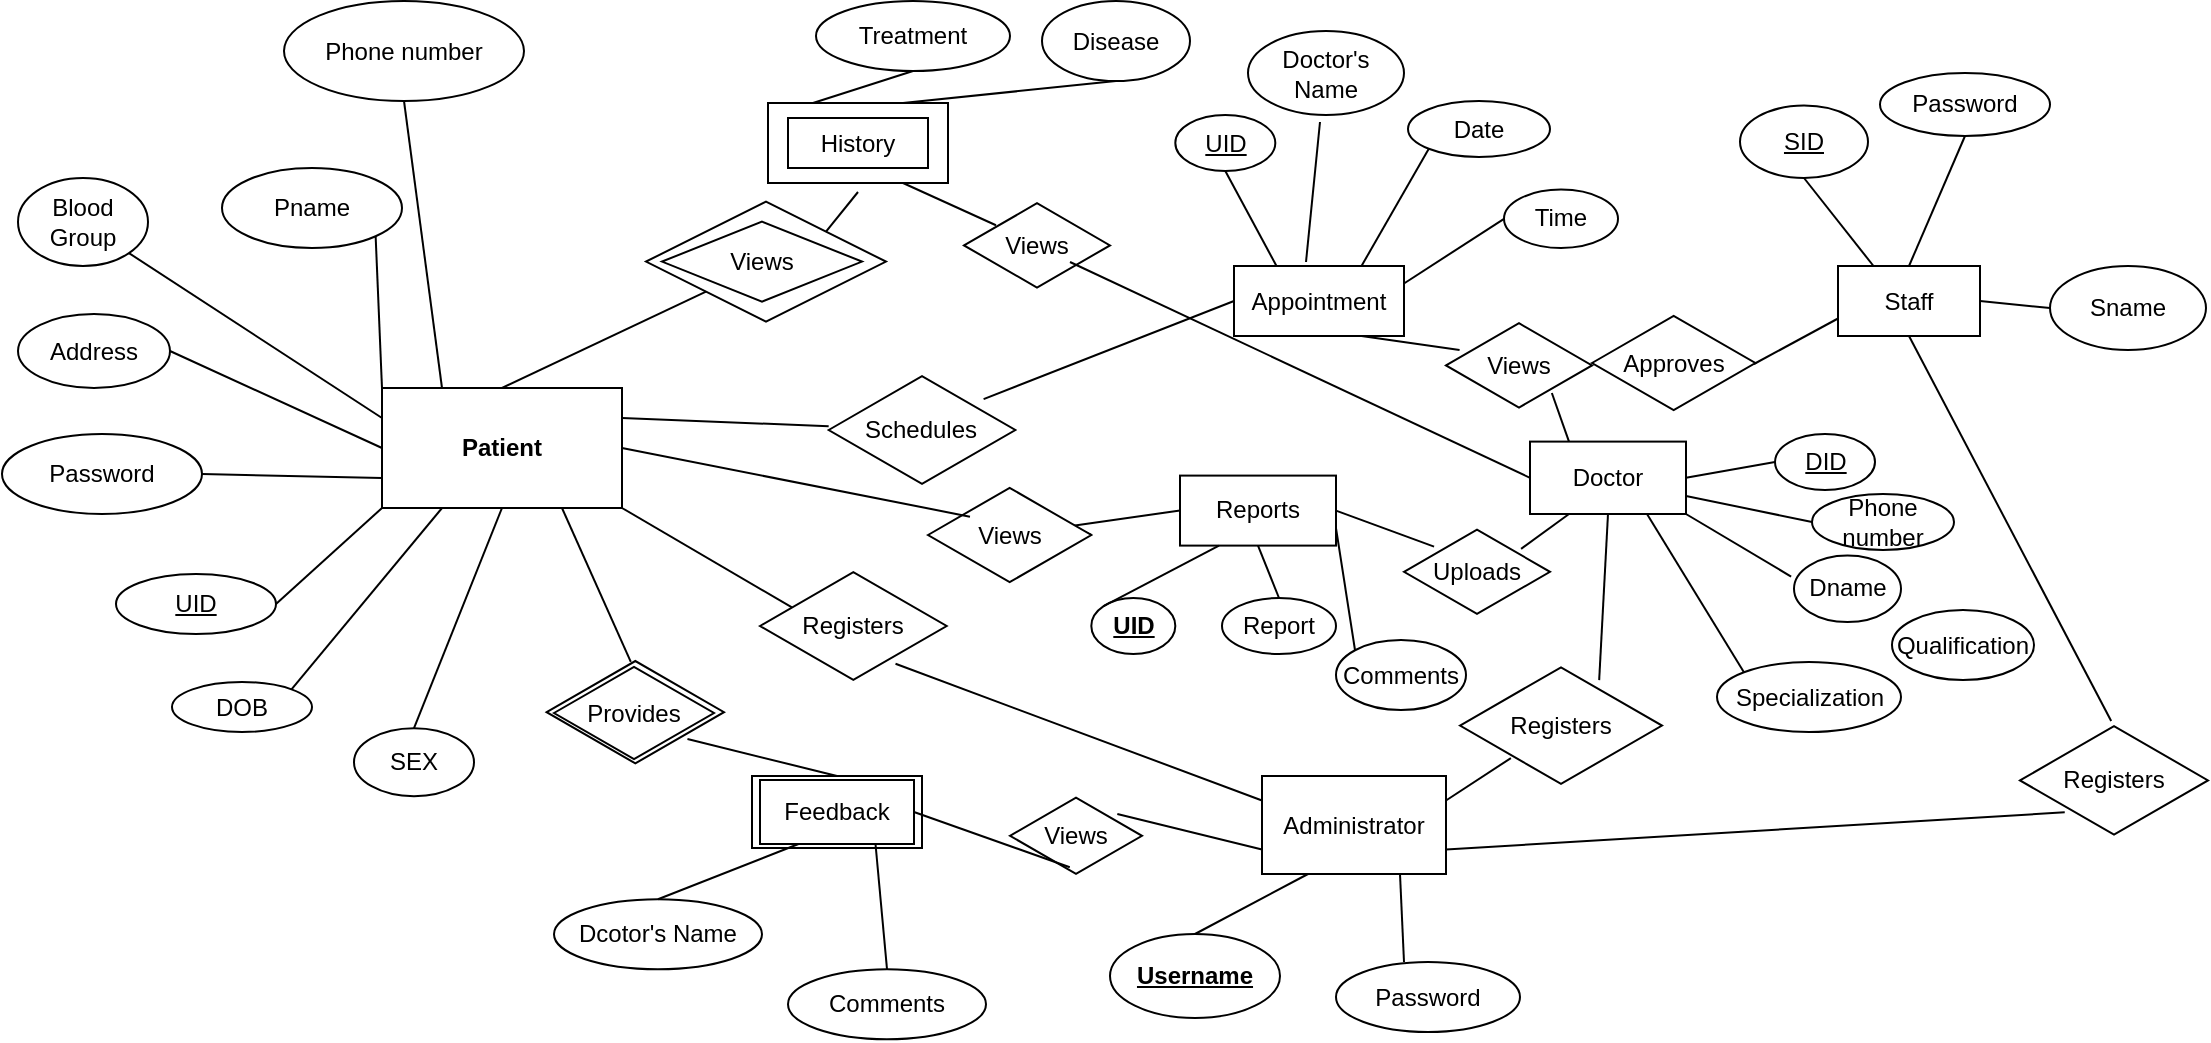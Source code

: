 <mxfile version="14.0.4" type="github">
  <diagram id="rGY9MWBFckBNF04L69y3" name="Page-1">
    <mxGraphModel dx="1955" dy="1268" grid="1" gridSize="7" guides="1" tooltips="1" connect="1" arrows="1" fold="1" page="1" pageScale="1" pageWidth="1169" pageHeight="827" background="#ffffff" math="0" shadow="0">
      <root>
        <mxCell id="0" />
        <mxCell id="1" parent="0" />
        <mxCell id="iC9eIfRadQ6IcTy1Oc80-1" value="&lt;b&gt;Patient&lt;/b&gt;" style="rounded=0;whiteSpace=wrap;html=1;" parent="1" vertex="1">
          <mxGeometry x="210" y="217" width="120" height="60" as="geometry" />
        </mxCell>
        <mxCell id="iC9eIfRadQ6IcTy1Oc80-2" value="Password" style="ellipse;whiteSpace=wrap;html=1;" parent="1" vertex="1">
          <mxGeometry x="20" y="240" width="100" height="40" as="geometry" />
        </mxCell>
        <mxCell id="iC9eIfRadQ6IcTy1Oc80-3" value="Phone number" style="ellipse;whiteSpace=wrap;html=1;" parent="1" vertex="1">
          <mxGeometry x="161" y="23.5" width="120" height="50" as="geometry" />
        </mxCell>
        <mxCell id="iC9eIfRadQ6IcTy1Oc80-4" value="Pname" style="ellipse;whiteSpace=wrap;html=1;" parent="1" vertex="1">
          <mxGeometry x="130" y="107" width="90" height="40" as="geometry" />
        </mxCell>
        <mxCell id="iC9eIfRadQ6IcTy1Oc80-5" value="DOB" style="ellipse;whiteSpace=wrap;html=1;" parent="1" vertex="1">
          <mxGeometry x="105" y="364" width="70" height="25" as="geometry" />
        </mxCell>
        <mxCell id="iC9eIfRadQ6IcTy1Oc80-6" value="&lt;u&gt;UID&lt;/u&gt;" style="ellipse;whiteSpace=wrap;html=1;" parent="1" vertex="1">
          <mxGeometry x="77" y="310" width="80" height="30" as="geometry" />
        </mxCell>
        <mxCell id="iC9eIfRadQ6IcTy1Oc80-7" value="Address" style="ellipse;whiteSpace=wrap;html=1;" parent="1" vertex="1">
          <mxGeometry x="28" y="180" width="76" height="37" as="geometry" />
        </mxCell>
        <mxCell id="iC9eIfRadQ6IcTy1Oc80-8" value="Blood&lt;br&gt;Group" style="ellipse;whiteSpace=wrap;html=1;" parent="1" vertex="1">
          <mxGeometry x="28" y="112" width="65" height="44" as="geometry" />
        </mxCell>
        <mxCell id="iC9eIfRadQ6IcTy1Oc80-9" value="SEX" style="ellipse;whiteSpace=wrap;html=1;" parent="1" vertex="1">
          <mxGeometry x="196" y="387.1" width="60" height="34" as="geometry" />
        </mxCell>
        <mxCell id="iC9eIfRadQ6IcTy1Oc80-18" value="Relationship" style="shape=rhombus;perimeter=rhombusPerimeter;whiteSpace=wrap;html=1;align=center;" parent="1" vertex="1">
          <mxGeometry x="342" y="123.8" width="120" height="60" as="geometry" />
        </mxCell>
        <mxCell id="iC9eIfRadQ6IcTy1Oc80-19" value="Views" style="rhombus;whiteSpace=wrap;html=1;" parent="1" vertex="1">
          <mxGeometry x="350" y="133.8" width="100" height="40" as="geometry" />
        </mxCell>
        <mxCell id="iC9eIfRadQ6IcTy1Oc80-20" value="" style="rounded=0;whiteSpace=wrap;html=1;" parent="1" vertex="1">
          <mxGeometry x="403" y="74.5" width="90" height="40" as="geometry" />
        </mxCell>
        <mxCell id="iC9eIfRadQ6IcTy1Oc80-21" value="History" style="rounded=0;whiteSpace=wrap;html=1;" parent="1" vertex="1">
          <mxGeometry x="413" y="82" width="70" height="25" as="geometry" />
        </mxCell>
        <mxCell id="iC9eIfRadQ6IcTy1Oc80-24" value="Treatment" style="ellipse;whiteSpace=wrap;html=1;" parent="1" vertex="1">
          <mxGeometry x="427" y="23.5" width="97" height="35" as="geometry" />
        </mxCell>
        <mxCell id="iC9eIfRadQ6IcTy1Oc80-25" value="Disease" style="ellipse;whiteSpace=wrap;html=1;" parent="1" vertex="1">
          <mxGeometry x="540" y="23.5" width="74" height="40" as="geometry" />
        </mxCell>
        <mxCell id="66wu1TtqMLCLMsSseU4n-4" value="Provides" style="html=1;whiteSpace=wrap;aspect=fixed;shape=isoRectangle;" vertex="1" parent="1">
          <mxGeometry x="292.33" y="352.5" width="88.67" height="53.2" as="geometry" />
        </mxCell>
        <mxCell id="66wu1TtqMLCLMsSseU4n-5" value="Registers" style="html=1;whiteSpace=wrap;aspect=fixed;shape=isoRectangle;" vertex="1" parent="1">
          <mxGeometry x="399" y="308" width="93.33" height="56" as="geometry" />
        </mxCell>
        <mxCell id="66wu1TtqMLCLMsSseU4n-8" value="Provides" style="html=1;whiteSpace=wrap;aspect=fixed;shape=isoRectangle;" vertex="1" parent="1">
          <mxGeometry x="296" y="355.5" width="80" height="48" as="geometry" />
        </mxCell>
        <mxCell id="66wu1TtqMLCLMsSseU4n-9" value="Feedback" style="rounded=0;whiteSpace=wrap;html=1;" vertex="1" parent="1">
          <mxGeometry x="395" y="411" width="85" height="36" as="geometry" />
        </mxCell>
        <mxCell id="66wu1TtqMLCLMsSseU4n-10" value="Feedback" style="rounded=0;whiteSpace=wrap;html=1;" vertex="1" parent="1">
          <mxGeometry x="399" y="413" width="77" height="32" as="geometry" />
        </mxCell>
        <mxCell id="66wu1TtqMLCLMsSseU4n-11" value="Comments" style="ellipse;whiteSpace=wrap;html=1;" vertex="1" parent="1">
          <mxGeometry x="413" y="507.6" width="99" height="35" as="geometry" />
        </mxCell>
        <mxCell id="66wu1TtqMLCLMsSseU4n-12" value="Dcotor&#39;s Name" style="ellipse;whiteSpace=wrap;html=1;" vertex="1" parent="1">
          <mxGeometry x="296" y="472.6" width="104" height="35" as="geometry" />
        </mxCell>
        <mxCell id="66wu1TtqMLCLMsSseU4n-13" value="Administrator" style="rounded=0;whiteSpace=wrap;html=1;" vertex="1" parent="1">
          <mxGeometry x="650" y="411" width="92" height="49" as="geometry" />
        </mxCell>
        <mxCell id="66wu1TtqMLCLMsSseU4n-14" value="Views" style="html=1;whiteSpace=wrap;aspect=fixed;shape=isoRectangle;" vertex="1" parent="1">
          <mxGeometry x="524" y="421.1" width="66" height="39.6" as="geometry" />
        </mxCell>
        <mxCell id="66wu1TtqMLCLMsSseU4n-15" value="Password" style="ellipse;whiteSpace=wrap;html=1;" vertex="1" parent="1">
          <mxGeometry x="687" y="504" width="92" height="35" as="geometry" />
        </mxCell>
        <mxCell id="66wu1TtqMLCLMsSseU4n-16" value="&lt;b&gt;&lt;u&gt;Username&lt;/u&gt;&lt;/b&gt;" style="ellipse;whiteSpace=wrap;html=1;" vertex="1" parent="1">
          <mxGeometry x="574" y="490" width="85" height="42" as="geometry" />
        </mxCell>
        <mxCell id="66wu1TtqMLCLMsSseU4n-17" value="Reports" style="rounded=0;whiteSpace=wrap;html=1;" vertex="1" parent="1">
          <mxGeometry x="609" y="260.8" width="78" height="35" as="geometry" />
        </mxCell>
        <mxCell id="66wu1TtqMLCLMsSseU4n-18" value="Comments" style="ellipse;whiteSpace=wrap;html=1;" vertex="1" parent="1">
          <mxGeometry x="687" y="343" width="65" height="35" as="geometry" />
        </mxCell>
        <mxCell id="66wu1TtqMLCLMsSseU4n-19" value="Report" style="ellipse;whiteSpace=wrap;html=1;" vertex="1" parent="1">
          <mxGeometry x="630" y="322" width="57" height="28" as="geometry" />
        </mxCell>
        <mxCell id="66wu1TtqMLCLMsSseU4n-20" value="&lt;b&gt;&lt;u&gt;UID&lt;/u&gt;&lt;/b&gt;" style="ellipse;whiteSpace=wrap;html=1;" vertex="1" parent="1">
          <mxGeometry x="564.66" y="322" width="42" height="28" as="geometry" />
        </mxCell>
        <mxCell id="66wu1TtqMLCLMsSseU4n-21" value="Uploads" style="html=1;whiteSpace=wrap;aspect=fixed;shape=isoRectangle;" vertex="1" parent="1">
          <mxGeometry x="721" y="287" width="73" height="43.8" as="geometry" />
        </mxCell>
        <mxCell id="66wu1TtqMLCLMsSseU4n-22" value="" style="endArrow=none;html=1;exitX=0;exitY=0;exitDx=0;exitDy=0;entryX=1;entryY=1;entryDx=0;entryDy=0;" edge="1" parent="1" source="iC9eIfRadQ6IcTy1Oc80-1" target="iC9eIfRadQ6IcTy1Oc80-4">
          <mxGeometry width="50" height="50" relative="1" as="geometry">
            <mxPoint x="658" y="330" as="sourcePoint" />
            <mxPoint x="708" y="280" as="targetPoint" />
          </mxGeometry>
        </mxCell>
        <mxCell id="66wu1TtqMLCLMsSseU4n-23" value="" style="endArrow=none;html=1;exitX=0;exitY=0.25;exitDx=0;exitDy=0;entryX=1;entryY=1;entryDx=0;entryDy=0;" edge="1" parent="1" source="iC9eIfRadQ6IcTy1Oc80-1" target="iC9eIfRadQ6IcTy1Oc80-8">
          <mxGeometry width="50" height="50" relative="1" as="geometry">
            <mxPoint x="658" y="330" as="sourcePoint" />
            <mxPoint x="708" y="280" as="targetPoint" />
          </mxGeometry>
        </mxCell>
        <mxCell id="66wu1TtqMLCLMsSseU4n-24" value="" style="endArrow=none;html=1;exitX=0;exitY=0.5;exitDx=0;exitDy=0;entryX=1;entryY=0.5;entryDx=0;entryDy=0;" edge="1" parent="1" source="iC9eIfRadQ6IcTy1Oc80-1" target="iC9eIfRadQ6IcTy1Oc80-7">
          <mxGeometry width="50" height="50" relative="1" as="geometry">
            <mxPoint x="658" y="330" as="sourcePoint" />
            <mxPoint x="708" y="280" as="targetPoint" />
          </mxGeometry>
        </mxCell>
        <mxCell id="66wu1TtqMLCLMsSseU4n-25" value="" style="endArrow=none;html=1;exitX=0;exitY=0.75;exitDx=0;exitDy=0;entryX=1;entryY=0.5;entryDx=0;entryDy=0;" edge="1" parent="1" source="iC9eIfRadQ6IcTy1Oc80-1" target="iC9eIfRadQ6IcTy1Oc80-2">
          <mxGeometry width="50" height="50" relative="1" as="geometry">
            <mxPoint x="658" y="330" as="sourcePoint" />
            <mxPoint x="708" y="280" as="targetPoint" />
          </mxGeometry>
        </mxCell>
        <mxCell id="66wu1TtqMLCLMsSseU4n-26" value="" style="endArrow=none;html=1;exitX=0;exitY=1;exitDx=0;exitDy=0;entryX=1;entryY=0.5;entryDx=0;entryDy=0;" edge="1" parent="1" source="iC9eIfRadQ6IcTy1Oc80-1" target="iC9eIfRadQ6IcTy1Oc80-6">
          <mxGeometry width="50" height="50" relative="1" as="geometry">
            <mxPoint x="658" y="330" as="sourcePoint" />
            <mxPoint x="708" y="280" as="targetPoint" />
          </mxGeometry>
        </mxCell>
        <mxCell id="66wu1TtqMLCLMsSseU4n-27" value="" style="endArrow=none;html=1;exitX=0.25;exitY=1;exitDx=0;exitDy=0;entryX=1;entryY=0;entryDx=0;entryDy=0;" edge="1" parent="1" source="iC9eIfRadQ6IcTy1Oc80-1" target="iC9eIfRadQ6IcTy1Oc80-5">
          <mxGeometry width="50" height="50" relative="1" as="geometry">
            <mxPoint x="658" y="330" as="sourcePoint" />
            <mxPoint x="708" y="280" as="targetPoint" />
          </mxGeometry>
        </mxCell>
        <mxCell id="66wu1TtqMLCLMsSseU4n-28" value="" style="endArrow=none;html=1;exitX=0.5;exitY=1;exitDx=0;exitDy=0;entryX=0.5;entryY=0;entryDx=0;entryDy=0;" edge="1" parent="1" source="iC9eIfRadQ6IcTy1Oc80-1" target="iC9eIfRadQ6IcTy1Oc80-9">
          <mxGeometry width="50" height="50" relative="1" as="geometry">
            <mxPoint x="658" y="330" as="sourcePoint" />
            <mxPoint x="336" y="399" as="targetPoint" />
          </mxGeometry>
        </mxCell>
        <mxCell id="66wu1TtqMLCLMsSseU4n-29" value="" style="endArrow=none;html=1;exitX=0.75;exitY=1;exitDx=0;exitDy=0;entryX=0.48;entryY=-0.033;entryDx=0;entryDy=0;entryPerimeter=0;" edge="1" parent="1" source="iC9eIfRadQ6IcTy1Oc80-1" target="66wu1TtqMLCLMsSseU4n-8">
          <mxGeometry width="50" height="50" relative="1" as="geometry">
            <mxPoint x="658" y="330" as="sourcePoint" />
            <mxPoint x="708" y="280" as="targetPoint" />
          </mxGeometry>
        </mxCell>
        <mxCell id="66wu1TtqMLCLMsSseU4n-30" value="" style="endArrow=none;html=1;exitX=0.794;exitY=0.752;exitDx=0;exitDy=0;exitPerimeter=0;entryX=0.5;entryY=0;entryDx=0;entryDy=0;" edge="1" parent="1" source="66wu1TtqMLCLMsSseU4n-4" target="66wu1TtqMLCLMsSseU4n-9">
          <mxGeometry width="50" height="50" relative="1" as="geometry">
            <mxPoint x="658" y="330" as="sourcePoint" />
            <mxPoint x="708" y="280" as="targetPoint" />
          </mxGeometry>
        </mxCell>
        <mxCell id="66wu1TtqMLCLMsSseU4n-31" value="" style="endArrow=none;html=1;exitX=0.25;exitY=1;exitDx=0;exitDy=0;entryX=0.5;entryY=0;entryDx=0;entryDy=0;" edge="1" parent="1" source="66wu1TtqMLCLMsSseU4n-10" target="66wu1TtqMLCLMsSseU4n-12">
          <mxGeometry width="50" height="50" relative="1" as="geometry">
            <mxPoint x="658" y="330" as="sourcePoint" />
            <mxPoint x="708" y="280" as="targetPoint" />
          </mxGeometry>
        </mxCell>
        <mxCell id="66wu1TtqMLCLMsSseU4n-32" value="" style="endArrow=none;html=1;exitX=0.75;exitY=1;exitDx=0;exitDy=0;entryX=0.5;entryY=0;entryDx=0;entryDy=0;" edge="1" parent="1" source="66wu1TtqMLCLMsSseU4n-10" target="66wu1TtqMLCLMsSseU4n-11">
          <mxGeometry width="50" height="50" relative="1" as="geometry">
            <mxPoint x="658" y="330" as="sourcePoint" />
            <mxPoint x="588" y="525" as="targetPoint" />
          </mxGeometry>
        </mxCell>
        <mxCell id="66wu1TtqMLCLMsSseU4n-33" value="" style="endArrow=none;html=1;exitX=1;exitY=1;exitDx=0;exitDy=0;entryX=0.171;entryY=0.334;entryDx=0;entryDy=0;entryPerimeter=0;" edge="1" parent="1" source="iC9eIfRadQ6IcTy1Oc80-1" target="66wu1TtqMLCLMsSseU4n-5">
          <mxGeometry width="50" height="50" relative="1" as="geometry">
            <mxPoint x="756" y="330" as="sourcePoint" />
            <mxPoint x="806" y="280" as="targetPoint" />
          </mxGeometry>
        </mxCell>
        <mxCell id="66wu1TtqMLCLMsSseU4n-34" value="" style="endArrow=none;html=1;entryX=0;entryY=0.25;entryDx=0;entryDy=0;exitX=0.726;exitY=0.837;exitDx=0;exitDy=0;exitPerimeter=0;" edge="1" parent="1" source="66wu1TtqMLCLMsSseU4n-5" target="66wu1TtqMLCLMsSseU4n-13">
          <mxGeometry width="50" height="50" relative="1" as="geometry">
            <mxPoint x="588" y="378" as="sourcePoint" />
            <mxPoint x="806" y="280" as="targetPoint" />
          </mxGeometry>
        </mxCell>
        <mxCell id="66wu1TtqMLCLMsSseU4n-35" value="" style="endArrow=none;html=1;exitX=1;exitY=0.5;exitDx=0;exitDy=0;entryX=0.453;entryY=0.897;entryDx=0;entryDy=0;entryPerimeter=0;" edge="1" parent="1" source="66wu1TtqMLCLMsSseU4n-10" target="66wu1TtqMLCLMsSseU4n-14">
          <mxGeometry width="50" height="50" relative="1" as="geometry">
            <mxPoint x="756" y="330" as="sourcePoint" />
            <mxPoint x="806" y="280" as="targetPoint" />
          </mxGeometry>
        </mxCell>
        <mxCell id="66wu1TtqMLCLMsSseU4n-36" value="" style="endArrow=none;html=1;entryX=0;entryY=0.75;entryDx=0;entryDy=0;exitX=0.813;exitY=0.224;exitDx=0;exitDy=0;exitPerimeter=0;" edge="1" parent="1" source="66wu1TtqMLCLMsSseU4n-14" target="66wu1TtqMLCLMsSseU4n-13">
          <mxGeometry width="50" height="50" relative="1" as="geometry">
            <mxPoint x="693" y="435" as="sourcePoint" />
            <mxPoint x="806" y="280" as="targetPoint" />
          </mxGeometry>
        </mxCell>
        <mxCell id="66wu1TtqMLCLMsSseU4n-37" value="" style="endArrow=none;html=1;exitX=0.25;exitY=1;exitDx=0;exitDy=0;entryX=0.5;entryY=0;entryDx=0;entryDy=0;" edge="1" parent="1" source="66wu1TtqMLCLMsSseU4n-13" target="66wu1TtqMLCLMsSseU4n-16">
          <mxGeometry width="50" height="50" relative="1" as="geometry">
            <mxPoint x="756" y="330" as="sourcePoint" />
            <mxPoint x="806" y="280" as="targetPoint" />
          </mxGeometry>
        </mxCell>
        <mxCell id="66wu1TtqMLCLMsSseU4n-38" value="" style="endArrow=none;html=1;exitX=0.75;exitY=1;exitDx=0;exitDy=0;" edge="1" parent="1" source="66wu1TtqMLCLMsSseU4n-13">
          <mxGeometry width="50" height="50" relative="1" as="geometry">
            <mxPoint x="756" y="330" as="sourcePoint" />
            <mxPoint x="721" y="504" as="targetPoint" />
          </mxGeometry>
        </mxCell>
        <mxCell id="66wu1TtqMLCLMsSseU4n-39" value="" style="endArrow=none;html=1;exitX=0.25;exitY=1;exitDx=0;exitDy=0;entryX=0;entryY=0;entryDx=0;entryDy=0;" edge="1" parent="1" source="66wu1TtqMLCLMsSseU4n-17" target="66wu1TtqMLCLMsSseU4n-20">
          <mxGeometry width="50" height="50" relative="1" as="geometry">
            <mxPoint x="756" y="169" as="sourcePoint" />
            <mxPoint x="806" y="119" as="targetPoint" />
          </mxGeometry>
        </mxCell>
        <mxCell id="66wu1TtqMLCLMsSseU4n-40" value="" style="endArrow=none;html=1;exitX=0.5;exitY=1;exitDx=0;exitDy=0;entryX=0.5;entryY=0;entryDx=0;entryDy=0;" edge="1" parent="1" source="66wu1TtqMLCLMsSseU4n-17" target="66wu1TtqMLCLMsSseU4n-19">
          <mxGeometry width="50" height="50" relative="1" as="geometry">
            <mxPoint x="756" y="169" as="sourcePoint" />
            <mxPoint x="806" y="119" as="targetPoint" />
          </mxGeometry>
        </mxCell>
        <mxCell id="66wu1TtqMLCLMsSseU4n-41" value="" style="endArrow=none;html=1;exitX=1;exitY=0.75;exitDx=0;exitDy=0;entryX=0;entryY=0;entryDx=0;entryDy=0;" edge="1" parent="1" source="66wu1TtqMLCLMsSseU4n-17" target="66wu1TtqMLCLMsSseU4n-18">
          <mxGeometry width="50" height="50" relative="1" as="geometry">
            <mxPoint x="756" y="169" as="sourcePoint" />
            <mxPoint x="806" y="119" as="targetPoint" />
          </mxGeometry>
        </mxCell>
        <mxCell id="66wu1TtqMLCLMsSseU4n-42" value="" style="endArrow=none;html=1;exitX=1;exitY=0.5;exitDx=0;exitDy=0;entryX=0.206;entryY=0.213;entryDx=0;entryDy=0;entryPerimeter=0;" edge="1" parent="1" source="66wu1TtqMLCLMsSseU4n-17" target="66wu1TtqMLCLMsSseU4n-21">
          <mxGeometry width="50" height="50" relative="1" as="geometry">
            <mxPoint x="756" y="169" as="sourcePoint" />
            <mxPoint x="806" y="119" as="targetPoint" />
          </mxGeometry>
        </mxCell>
        <mxCell id="66wu1TtqMLCLMsSseU4n-43" value="" style="endArrow=none;html=1;exitX=0.25;exitY=0;exitDx=0;exitDy=0;entryX=0.5;entryY=1;entryDx=0;entryDy=0;" edge="1" parent="1" source="iC9eIfRadQ6IcTy1Oc80-1" target="iC9eIfRadQ6IcTy1Oc80-3">
          <mxGeometry width="50" height="50" relative="1" as="geometry">
            <mxPoint x="756" y="239" as="sourcePoint" />
            <mxPoint x="806" y="189" as="targetPoint" />
          </mxGeometry>
        </mxCell>
        <mxCell id="66wu1TtqMLCLMsSseU4n-44" value="" style="endArrow=none;html=1;exitX=0.5;exitY=0;exitDx=0;exitDy=0;entryX=0;entryY=1;entryDx=0;entryDy=0;" edge="1" parent="1" source="iC9eIfRadQ6IcTy1Oc80-1" target="iC9eIfRadQ6IcTy1Oc80-18">
          <mxGeometry width="50" height="50" relative="1" as="geometry">
            <mxPoint x="756" y="239" as="sourcePoint" />
            <mxPoint x="806" y="189" as="targetPoint" />
          </mxGeometry>
        </mxCell>
        <mxCell id="66wu1TtqMLCLMsSseU4n-45" value="" style="endArrow=none;html=1;exitX=1;exitY=0;exitDx=0;exitDy=0;" edge="1" parent="1" source="iC9eIfRadQ6IcTy1Oc80-18">
          <mxGeometry width="50" height="50" relative="1" as="geometry">
            <mxPoint x="756" y="239" as="sourcePoint" />
            <mxPoint x="448" y="119" as="targetPoint" />
          </mxGeometry>
        </mxCell>
        <mxCell id="66wu1TtqMLCLMsSseU4n-46" value="" style="endArrow=none;html=1;exitX=0.25;exitY=0;exitDx=0;exitDy=0;entryX=0.5;entryY=1;entryDx=0;entryDy=0;" edge="1" parent="1" source="iC9eIfRadQ6IcTy1Oc80-20" target="iC9eIfRadQ6IcTy1Oc80-24">
          <mxGeometry width="50" height="50" relative="1" as="geometry">
            <mxPoint x="756" y="239" as="sourcePoint" />
            <mxPoint x="806" y="189" as="targetPoint" />
          </mxGeometry>
        </mxCell>
        <mxCell id="66wu1TtqMLCLMsSseU4n-47" value="" style="endArrow=none;html=1;exitX=0.75;exitY=0;exitDx=0;exitDy=0;entryX=0.5;entryY=1;entryDx=0;entryDy=0;" edge="1" parent="1" source="iC9eIfRadQ6IcTy1Oc80-20" target="iC9eIfRadQ6IcTy1Oc80-25">
          <mxGeometry width="50" height="50" relative="1" as="geometry">
            <mxPoint x="756" y="239" as="sourcePoint" />
            <mxPoint x="806" y="189" as="targetPoint" />
          </mxGeometry>
        </mxCell>
        <mxCell id="66wu1TtqMLCLMsSseU4n-49" value="" style="endArrow=none;html=1;exitX=1;exitY=0.5;exitDx=0;exitDy=0;" edge="1" parent="1" source="66wu1TtqMLCLMsSseU4n-6">
          <mxGeometry width="50" height="50" relative="1" as="geometry">
            <mxPoint x="756" y="239" as="sourcePoint" />
            <mxPoint x="553" y="285" as="targetPoint" />
          </mxGeometry>
        </mxCell>
        <mxCell id="66wu1TtqMLCLMsSseU4n-50" value="" style="endArrow=none;html=1;exitX=0.878;exitY=0.409;exitDx=0;exitDy=0;exitPerimeter=0;entryX=0;entryY=0.5;entryDx=0;entryDy=0;" edge="1" parent="1" source="66wu1TtqMLCLMsSseU4n-6" target="66wu1TtqMLCLMsSseU4n-17">
          <mxGeometry width="50" height="50" relative="1" as="geometry">
            <mxPoint x="756" y="239" as="sourcePoint" />
            <mxPoint x="806" y="189" as="targetPoint" />
          </mxGeometry>
        </mxCell>
        <mxCell id="66wu1TtqMLCLMsSseU4n-51" value="Appointment" style="rounded=0;whiteSpace=wrap;html=1;" vertex="1" parent="1">
          <mxGeometry x="636" y="156" width="85" height="35" as="geometry" />
        </mxCell>
        <mxCell id="66wu1TtqMLCLMsSseU4n-53" value="Views" style="html=1;whiteSpace=wrap;aspect=fixed;shape=isoRectangle;" vertex="1" parent="1">
          <mxGeometry x="501.0" y="123.8" width="73" height="43.8" as="geometry" />
        </mxCell>
        <mxCell id="66wu1TtqMLCLMsSseU4n-54" value="" style="endArrow=none;html=1;entryX=0;entryY=0.5;entryDx=0;entryDy=0;exitX=0.83;exitY=0.224;exitDx=0;exitDy=0;exitPerimeter=0;" edge="1" parent="1" source="66wu1TtqMLCLMsSseU4n-7" target="66wu1TtqMLCLMsSseU4n-51">
          <mxGeometry width="50" height="50" relative="1" as="geometry">
            <mxPoint x="595" y="210" as="sourcePoint" />
            <mxPoint x="771" y="189" as="targetPoint" />
          </mxGeometry>
        </mxCell>
        <mxCell id="66wu1TtqMLCLMsSseU4n-55" value="Doctor" style="rounded=0;whiteSpace=wrap;html=1;" vertex="1" parent="1">
          <mxGeometry x="784" y="243.8" width="78" height="36.2" as="geometry" />
        </mxCell>
        <mxCell id="66wu1TtqMLCLMsSseU4n-7" value="Schedules" style="html=1;whiteSpace=wrap;aspect=fixed;shape=isoRectangle;" vertex="1" parent="1">
          <mxGeometry x="433.34" y="210" width="93.33" height="56" as="geometry" />
        </mxCell>
        <mxCell id="66wu1TtqMLCLMsSseU4n-58" value="" style="endArrow=none;html=1;exitX=1;exitY=0.25;exitDx=0;exitDy=0;" edge="1" parent="1" source="iC9eIfRadQ6IcTy1Oc80-1" target="66wu1TtqMLCLMsSseU4n-7">
          <mxGeometry width="50" height="50" relative="1" as="geometry">
            <mxPoint x="330" y="232.0" as="sourcePoint" />
            <mxPoint x="546.0" y="231.0" as="targetPoint" />
          </mxGeometry>
        </mxCell>
        <mxCell id="66wu1TtqMLCLMsSseU4n-6" value="Views" style="html=1;whiteSpace=wrap;aspect=fixed;shape=isoRectangle;" vertex="1" parent="1">
          <mxGeometry x="483" y="266" width="81.66" height="49" as="geometry" />
        </mxCell>
        <mxCell id="66wu1TtqMLCLMsSseU4n-59" value="" style="endArrow=none;html=1;exitX=1;exitY=0.5;exitDx=0;exitDy=0;entryX=0.257;entryY=0.313;entryDx=0;entryDy=0;entryPerimeter=0;" edge="1" parent="1" source="iC9eIfRadQ6IcTy1Oc80-1" target="66wu1TtqMLCLMsSseU4n-6">
          <mxGeometry width="50" height="50" relative="1" as="geometry">
            <mxPoint x="330" y="247" as="sourcePoint" />
            <mxPoint x="553" y="285" as="targetPoint" />
          </mxGeometry>
        </mxCell>
        <mxCell id="66wu1TtqMLCLMsSseU4n-63" value="" style="endArrow=none;html=1;exitX=0.75;exitY=1;exitDx=0;exitDy=0;entryX=0.219;entryY=0.27;entryDx=0;entryDy=0;entryPerimeter=0;" edge="1" parent="1" source="iC9eIfRadQ6IcTy1Oc80-20" target="66wu1TtqMLCLMsSseU4n-53">
          <mxGeometry width="50" height="50" relative="1" as="geometry">
            <mxPoint x="567" y="365" as="sourcePoint" />
            <mxPoint x="617" y="315" as="targetPoint" />
          </mxGeometry>
        </mxCell>
        <mxCell id="66wu1TtqMLCLMsSseU4n-64" value="" style="endArrow=none;html=1;entryX=0;entryY=0.5;entryDx=0;entryDy=0;" edge="1" parent="1" target="66wu1TtqMLCLMsSseU4n-55">
          <mxGeometry width="50" height="50" relative="1" as="geometry">
            <mxPoint x="554" y="154" as="sourcePoint" />
            <mxPoint x="714" y="245" as="targetPoint" />
          </mxGeometry>
        </mxCell>
        <mxCell id="66wu1TtqMLCLMsSseU4n-66" value="" style="endArrow=none;html=1;exitX=0.802;exitY=0.238;exitDx=0;exitDy=0;exitPerimeter=0;entryX=0.25;entryY=1;entryDx=0;entryDy=0;" edge="1" parent="1" source="66wu1TtqMLCLMsSseU4n-21" target="66wu1TtqMLCLMsSseU4n-55">
          <mxGeometry width="50" height="50" relative="1" as="geometry">
            <mxPoint x="567" y="365" as="sourcePoint" />
            <mxPoint x="617" y="315" as="targetPoint" />
          </mxGeometry>
        </mxCell>
        <mxCell id="66wu1TtqMLCLMsSseU4n-67" value="Views" style="html=1;whiteSpace=wrap;aspect=fixed;shape=isoRectangle;" vertex="1" parent="1">
          <mxGeometry x="742" y="183.8" width="73" height="43.8" as="geometry" />
        </mxCell>
        <mxCell id="66wu1TtqMLCLMsSseU4n-68" value="" style="endArrow=none;html=1;exitX=0.75;exitY=1;exitDx=0;exitDy=0;entryX=0.093;entryY=0.323;entryDx=0;entryDy=0;entryPerimeter=0;" edge="1" parent="1" source="66wu1TtqMLCLMsSseU4n-51" target="66wu1TtqMLCLMsSseU4n-67">
          <mxGeometry width="50" height="50" relative="1" as="geometry">
            <mxPoint x="567" y="365" as="sourcePoint" />
            <mxPoint x="617" y="315" as="targetPoint" />
          </mxGeometry>
        </mxCell>
        <mxCell id="66wu1TtqMLCLMsSseU4n-69" value="" style="endArrow=none;html=1;exitX=0.725;exitY=0.815;exitDx=0;exitDy=0;exitPerimeter=0;entryX=0.25;entryY=0;entryDx=0;entryDy=0;" edge="1" parent="1" source="66wu1TtqMLCLMsSseU4n-67" target="66wu1TtqMLCLMsSseU4n-55">
          <mxGeometry width="50" height="50" relative="1" as="geometry">
            <mxPoint x="567" y="365" as="sourcePoint" />
            <mxPoint x="617" y="315" as="targetPoint" />
          </mxGeometry>
        </mxCell>
        <mxCell id="66wu1TtqMLCLMsSseU4n-70" value="Registers" style="html=1;whiteSpace=wrap;aspect=fixed;shape=isoRectangle;" vertex="1" parent="1">
          <mxGeometry x="749" y="355.5" width="101" height="60.6" as="geometry" />
        </mxCell>
        <mxCell id="66wu1TtqMLCLMsSseU4n-71" value="" style="endArrow=none;html=1;exitX=1;exitY=0.25;exitDx=0;exitDy=0;entryX=0.252;entryY=0.768;entryDx=0;entryDy=0;entryPerimeter=0;" edge="1" parent="1" source="66wu1TtqMLCLMsSseU4n-13" target="66wu1TtqMLCLMsSseU4n-70">
          <mxGeometry width="50" height="50" relative="1" as="geometry">
            <mxPoint x="567" y="365" as="sourcePoint" />
            <mxPoint x="617" y="315" as="targetPoint" />
          </mxGeometry>
        </mxCell>
        <mxCell id="66wu1TtqMLCLMsSseU4n-72" value="" style="endArrow=none;html=1;exitX=0.689;exitY=0.125;exitDx=0;exitDy=0;exitPerimeter=0;entryX=0.5;entryY=1;entryDx=0;entryDy=0;" edge="1" parent="1" source="66wu1TtqMLCLMsSseU4n-70" target="66wu1TtqMLCLMsSseU4n-55">
          <mxGeometry width="50" height="50" relative="1" as="geometry">
            <mxPoint x="567" y="365" as="sourcePoint" />
            <mxPoint x="617" y="315" as="targetPoint" />
          </mxGeometry>
        </mxCell>
        <mxCell id="66wu1TtqMLCLMsSseU4n-73" value="&lt;u&gt;UID&lt;/u&gt;" style="ellipse;whiteSpace=wrap;html=1;" vertex="1" parent="1">
          <mxGeometry x="606.66" y="80.5" width="50" height="28" as="geometry" />
        </mxCell>
        <mxCell id="66wu1TtqMLCLMsSseU4n-74" value="Doctor&#39;s Name" style="ellipse;whiteSpace=wrap;html=1;" vertex="1" parent="1">
          <mxGeometry x="643" y="38.5" width="78" height="42" as="geometry" />
        </mxCell>
        <mxCell id="66wu1TtqMLCLMsSseU4n-77" value="Date" style="ellipse;whiteSpace=wrap;html=1;" vertex="1" parent="1">
          <mxGeometry x="723" y="73.5" width="71" height="28" as="geometry" />
        </mxCell>
        <mxCell id="66wu1TtqMLCLMsSseU4n-78" value="Time" style="ellipse;whiteSpace=wrap;html=1;" vertex="1" parent="1">
          <mxGeometry x="771" y="117.8" width="57" height="29.2" as="geometry" />
        </mxCell>
        <mxCell id="66wu1TtqMLCLMsSseU4n-81" value="" style="endArrow=none;html=1;exitX=0.25;exitY=0;exitDx=0;exitDy=0;entryX=0.5;entryY=1;entryDx=0;entryDy=0;" edge="1" parent="1" source="66wu1TtqMLCLMsSseU4n-51" target="66wu1TtqMLCLMsSseU4n-73">
          <mxGeometry width="50" height="50" relative="1" as="geometry">
            <mxPoint x="567" y="365" as="sourcePoint" />
            <mxPoint x="617" y="315" as="targetPoint" />
          </mxGeometry>
        </mxCell>
        <mxCell id="66wu1TtqMLCLMsSseU4n-82" value="" style="endArrow=none;html=1;" edge="1" parent="1">
          <mxGeometry width="50" height="50" relative="1" as="geometry">
            <mxPoint x="679" y="84" as="sourcePoint" />
            <mxPoint x="672" y="154" as="targetPoint" />
          </mxGeometry>
        </mxCell>
        <mxCell id="66wu1TtqMLCLMsSseU4n-83" value="" style="endArrow=none;html=1;exitX=0.75;exitY=0;exitDx=0;exitDy=0;entryX=0;entryY=1;entryDx=0;entryDy=0;" edge="1" parent="1" source="66wu1TtqMLCLMsSseU4n-51" target="66wu1TtqMLCLMsSseU4n-77">
          <mxGeometry width="50" height="50" relative="1" as="geometry">
            <mxPoint x="567" y="365" as="sourcePoint" />
            <mxPoint x="617" y="315" as="targetPoint" />
          </mxGeometry>
        </mxCell>
        <mxCell id="66wu1TtqMLCLMsSseU4n-84" value="" style="endArrow=none;html=1;exitX=1;exitY=0.25;exitDx=0;exitDy=0;entryX=0;entryY=0.5;entryDx=0;entryDy=0;" edge="1" parent="1" source="66wu1TtqMLCLMsSseU4n-51" target="66wu1TtqMLCLMsSseU4n-78">
          <mxGeometry width="50" height="50" relative="1" as="geometry">
            <mxPoint x="567" y="365" as="sourcePoint" />
            <mxPoint x="617" y="315" as="targetPoint" />
          </mxGeometry>
        </mxCell>
        <mxCell id="66wu1TtqMLCLMsSseU4n-85" value="Approves" style="html=1;whiteSpace=wrap;aspect=fixed;shape=isoRectangle;" vertex="1" parent="1">
          <mxGeometry x="815" y="180" width="81.67" height="49" as="geometry" />
        </mxCell>
        <mxCell id="66wu1TtqMLCLMsSseU4n-86" value="Staff" style="rounded=0;whiteSpace=wrap;html=1;" vertex="1" parent="1">
          <mxGeometry x="938" y="156" width="71" height="35" as="geometry" />
        </mxCell>
        <mxCell id="66wu1TtqMLCLMsSseU4n-87" value="" style="endArrow=none;html=1;entryX=0;entryY=0.75;entryDx=0;entryDy=0;" edge="1" parent="1" target="66wu1TtqMLCLMsSseU4n-86">
          <mxGeometry width="50" height="50" relative="1" as="geometry">
            <mxPoint x="896" y="205" as="sourcePoint" />
            <mxPoint x="750" y="350" as="targetPoint" />
          </mxGeometry>
        </mxCell>
        <mxCell id="66wu1TtqMLCLMsSseU4n-88" value="&lt;u&gt;SID&lt;/u&gt;" style="ellipse;whiteSpace=wrap;html=1;" vertex="1" parent="1">
          <mxGeometry x="889" y="75.8" width="64" height="36.2" as="geometry" />
        </mxCell>
        <mxCell id="66wu1TtqMLCLMsSseU4n-90" value="Password" style="ellipse;whiteSpace=wrap;html=1;" vertex="1" parent="1">
          <mxGeometry x="959" y="59.5" width="85" height="31.5" as="geometry" />
        </mxCell>
        <mxCell id="66wu1TtqMLCLMsSseU4n-91" value="Sname" style="ellipse;whiteSpace=wrap;html=1;" vertex="1" parent="1">
          <mxGeometry x="1044" y="156" width="78" height="42" as="geometry" />
        </mxCell>
        <mxCell id="66wu1TtqMLCLMsSseU4n-93" value="" style="endArrow=none;html=1;exitX=0.25;exitY=0;exitDx=0;exitDy=0;entryX=0.5;entryY=1;entryDx=0;entryDy=0;" edge="1" parent="1" source="66wu1TtqMLCLMsSseU4n-86" target="66wu1TtqMLCLMsSseU4n-88">
          <mxGeometry width="50" height="50" relative="1" as="geometry">
            <mxPoint x="700" y="400" as="sourcePoint" />
            <mxPoint x="750" y="350" as="targetPoint" />
          </mxGeometry>
        </mxCell>
        <mxCell id="66wu1TtqMLCLMsSseU4n-94" value="" style="endArrow=none;html=1;exitX=0.5;exitY=0;exitDx=0;exitDy=0;entryX=0.5;entryY=1;entryDx=0;entryDy=0;" edge="1" parent="1" source="66wu1TtqMLCLMsSseU4n-86" target="66wu1TtqMLCLMsSseU4n-90">
          <mxGeometry width="50" height="50" relative="1" as="geometry">
            <mxPoint x="861" y="211" as="sourcePoint" />
            <mxPoint x="911" y="161" as="targetPoint" />
          </mxGeometry>
        </mxCell>
        <mxCell id="66wu1TtqMLCLMsSseU4n-95" value="" style="endArrow=none;html=1;exitX=1;exitY=0.5;exitDx=0;exitDy=0;entryX=0;entryY=0.5;entryDx=0;entryDy=0;" edge="1" parent="1" source="66wu1TtqMLCLMsSseU4n-86" target="66wu1TtqMLCLMsSseU4n-91">
          <mxGeometry width="50" height="50" relative="1" as="geometry">
            <mxPoint x="861" y="211" as="sourcePoint" />
            <mxPoint x="911" y="161" as="targetPoint" />
          </mxGeometry>
        </mxCell>
        <mxCell id="66wu1TtqMLCLMsSseU4n-96" value="&lt;u&gt;DID&lt;/u&gt;" style="ellipse;whiteSpace=wrap;html=1;" vertex="1" parent="1">
          <mxGeometry x="906.5" y="240" width="50" height="28" as="geometry" />
        </mxCell>
        <mxCell id="66wu1TtqMLCLMsSseU4n-97" value="Qualification" style="ellipse;whiteSpace=wrap;html=1;" vertex="1" parent="1">
          <mxGeometry x="965" y="328" width="71" height="35" as="geometry" />
        </mxCell>
        <mxCell id="66wu1TtqMLCLMsSseU4n-98" value="Phone number" style="ellipse;whiteSpace=wrap;html=1;" vertex="1" parent="1">
          <mxGeometry x="925" y="270" width="71" height="28" as="geometry" />
        </mxCell>
        <mxCell id="66wu1TtqMLCLMsSseU4n-99" value="Specialization" style="ellipse;whiteSpace=wrap;html=1;" vertex="1" parent="1">
          <mxGeometry x="877.5" y="354" width="92" height="35" as="geometry" />
        </mxCell>
        <mxCell id="66wu1TtqMLCLMsSseU4n-101" value="Dname" style="ellipse;whiteSpace=wrap;html=1;" vertex="1" parent="1">
          <mxGeometry x="916" y="300.8" width="53.5" height="33.2" as="geometry" />
        </mxCell>
        <mxCell id="66wu1TtqMLCLMsSseU4n-102" value="" style="endArrow=none;html=1;exitX=1;exitY=0.5;exitDx=0;exitDy=0;entryX=0;entryY=0.5;entryDx=0;entryDy=0;" edge="1" parent="1" source="66wu1TtqMLCLMsSseU4n-55" target="66wu1TtqMLCLMsSseU4n-96">
          <mxGeometry width="50" height="50" relative="1" as="geometry">
            <mxPoint x="742" y="302" as="sourcePoint" />
            <mxPoint x="792" y="252" as="targetPoint" />
          </mxGeometry>
        </mxCell>
        <mxCell id="66wu1TtqMLCLMsSseU4n-103" value="" style="endArrow=none;html=1;exitX=1;exitY=0.75;exitDx=0;exitDy=0;entryX=0;entryY=0.5;entryDx=0;entryDy=0;" edge="1" parent="1" source="66wu1TtqMLCLMsSseU4n-55" target="66wu1TtqMLCLMsSseU4n-98">
          <mxGeometry width="50" height="50" relative="1" as="geometry">
            <mxPoint x="742" y="302" as="sourcePoint" />
            <mxPoint x="792" y="252" as="targetPoint" />
          </mxGeometry>
        </mxCell>
        <mxCell id="66wu1TtqMLCLMsSseU4n-104" value="" style="endArrow=none;html=1;exitX=1;exitY=1;exitDx=0;exitDy=0;entryX=-0.027;entryY=0.315;entryDx=0;entryDy=0;entryPerimeter=0;" edge="1" parent="1" source="66wu1TtqMLCLMsSseU4n-55" target="66wu1TtqMLCLMsSseU4n-101">
          <mxGeometry width="50" height="50" relative="1" as="geometry">
            <mxPoint x="742" y="302" as="sourcePoint" />
            <mxPoint x="792" y="252" as="targetPoint" />
          </mxGeometry>
        </mxCell>
        <mxCell id="66wu1TtqMLCLMsSseU4n-105" value="" style="endArrow=none;html=1;exitX=0.75;exitY=1;exitDx=0;exitDy=0;entryX=0;entryY=0;entryDx=0;entryDy=0;" edge="1" parent="1" source="66wu1TtqMLCLMsSseU4n-55" target="66wu1TtqMLCLMsSseU4n-99">
          <mxGeometry width="50" height="50" relative="1" as="geometry">
            <mxPoint x="742" y="302" as="sourcePoint" />
            <mxPoint x="792" y="252" as="targetPoint" />
          </mxGeometry>
        </mxCell>
        <mxCell id="66wu1TtqMLCLMsSseU4n-106" value="Registers" style="html=1;whiteSpace=wrap;aspect=fixed;shape=isoRectangle;" vertex="1" parent="1">
          <mxGeometry x="1029" y="385" width="94" height="56.4" as="geometry" />
        </mxCell>
        <mxCell id="66wu1TtqMLCLMsSseU4n-107" value="" style="endArrow=none;html=1;exitX=0.5;exitY=1;exitDx=0;exitDy=0;entryX=0.485;entryY=-0.026;entryDx=0;entryDy=0;entryPerimeter=0;" edge="1" parent="1" source="66wu1TtqMLCLMsSseU4n-86" target="66wu1TtqMLCLMsSseU4n-106">
          <mxGeometry width="50" height="50" relative="1" as="geometry">
            <mxPoint x="742" y="302" as="sourcePoint" />
            <mxPoint x="792" y="252" as="targetPoint" />
          </mxGeometry>
        </mxCell>
        <mxCell id="66wu1TtqMLCLMsSseU4n-108" value="" style="endArrow=none;html=1;entryX=0.238;entryY=0.783;entryDx=0;entryDy=0;entryPerimeter=0;exitX=1;exitY=0.75;exitDx=0;exitDy=0;" edge="1" parent="1" source="66wu1TtqMLCLMsSseU4n-13" target="66wu1TtqMLCLMsSseU4n-106">
          <mxGeometry width="50" height="50" relative="1" as="geometry">
            <mxPoint x="742" y="302" as="sourcePoint" />
            <mxPoint x="792" y="252" as="targetPoint" />
          </mxGeometry>
        </mxCell>
      </root>
    </mxGraphModel>
  </diagram>
</mxfile>
